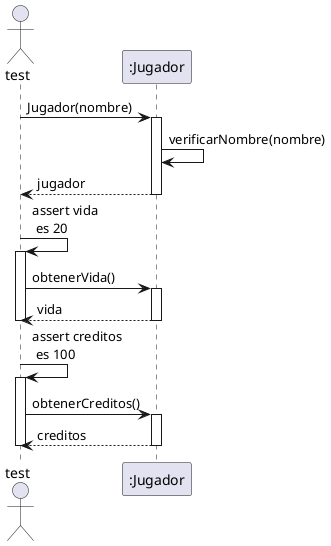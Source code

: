 @startuml

Actor test as sis
participant ":Jugador" as jugador

sis-> jugador: Jugador(nombre)
activate jugador

jugador->jugador: verificarNombre(nombre)

jugador --> sis : jugador
deactivate jugador


sis->sis : assert vida\n es 20
activate sis

sis-> jugador: obtenerVida()
activate jugador
jugador --> sis : vida
deactivate jugador
deactivate sis


sis->sis : assert creditos\n es 100
activate sis

sis-> jugador: obtenerCreditos()
activate jugador
jugador --> sis : creditos
deactivate jugador
deactivate sis




@enduml